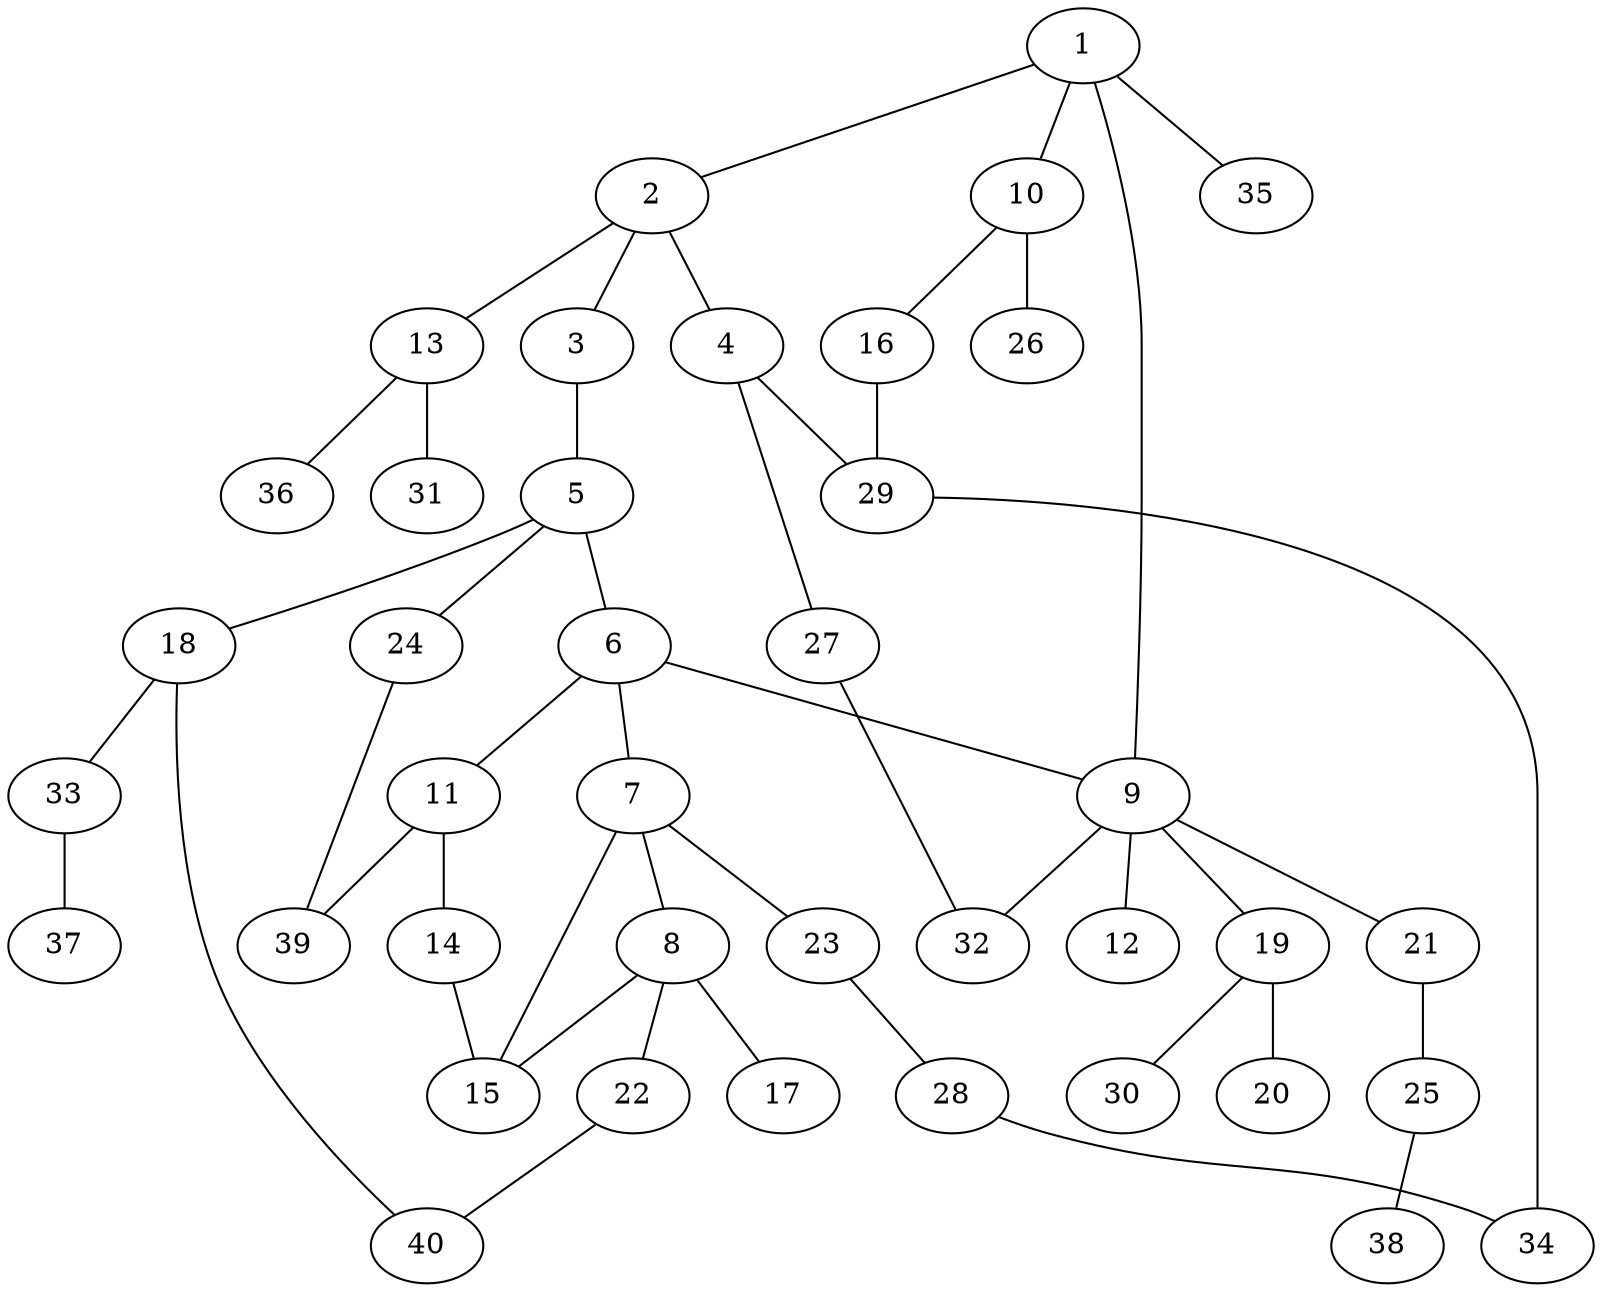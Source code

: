 graph graphname {1--2
1--9
1--10
1--35
2--3
2--4
2--13
3--5
4--27
4--29
5--6
5--18
5--24
6--7
6--9
6--11
7--8
7--15
7--23
8--15
8--17
8--22
9--12
9--19
9--21
9--32
10--16
10--26
11--14
11--39
13--31
13--36
14--15
16--29
18--33
18--40
19--20
19--30
21--25
22--40
23--28
24--39
25--38
27--32
28--34
29--34
33--37
}